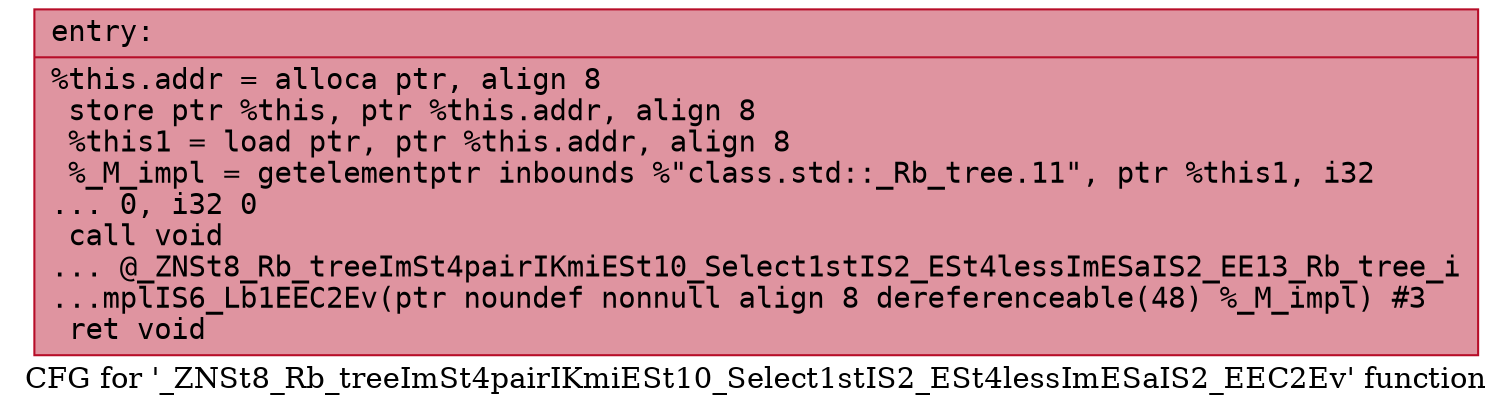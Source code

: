 digraph "CFG for '_ZNSt8_Rb_treeImSt4pairIKmiESt10_Select1stIS2_ESt4lessImESaIS2_EEC2Ev' function" {
	label="CFG for '_ZNSt8_Rb_treeImSt4pairIKmiESt10_Select1stIS2_ESt4lessImESaIS2_EEC2Ev' function";

	Node0x55dfe4bab3c0 [shape=record,color="#b70d28ff", style=filled, fillcolor="#b70d2870" fontname="Courier",label="{entry:\l|  %this.addr = alloca ptr, align 8\l  store ptr %this, ptr %this.addr, align 8\l  %this1 = load ptr, ptr %this.addr, align 8\l  %_M_impl = getelementptr inbounds %\"class.std::_Rb_tree.11\", ptr %this1, i32\l... 0, i32 0\l  call void\l... @_ZNSt8_Rb_treeImSt4pairIKmiESt10_Select1stIS2_ESt4lessImESaIS2_EE13_Rb_tree_i\l...mplIS6_Lb1EEC2Ev(ptr noundef nonnull align 8 dereferenceable(48) %_M_impl) #3\l  ret void\l}"];
}
